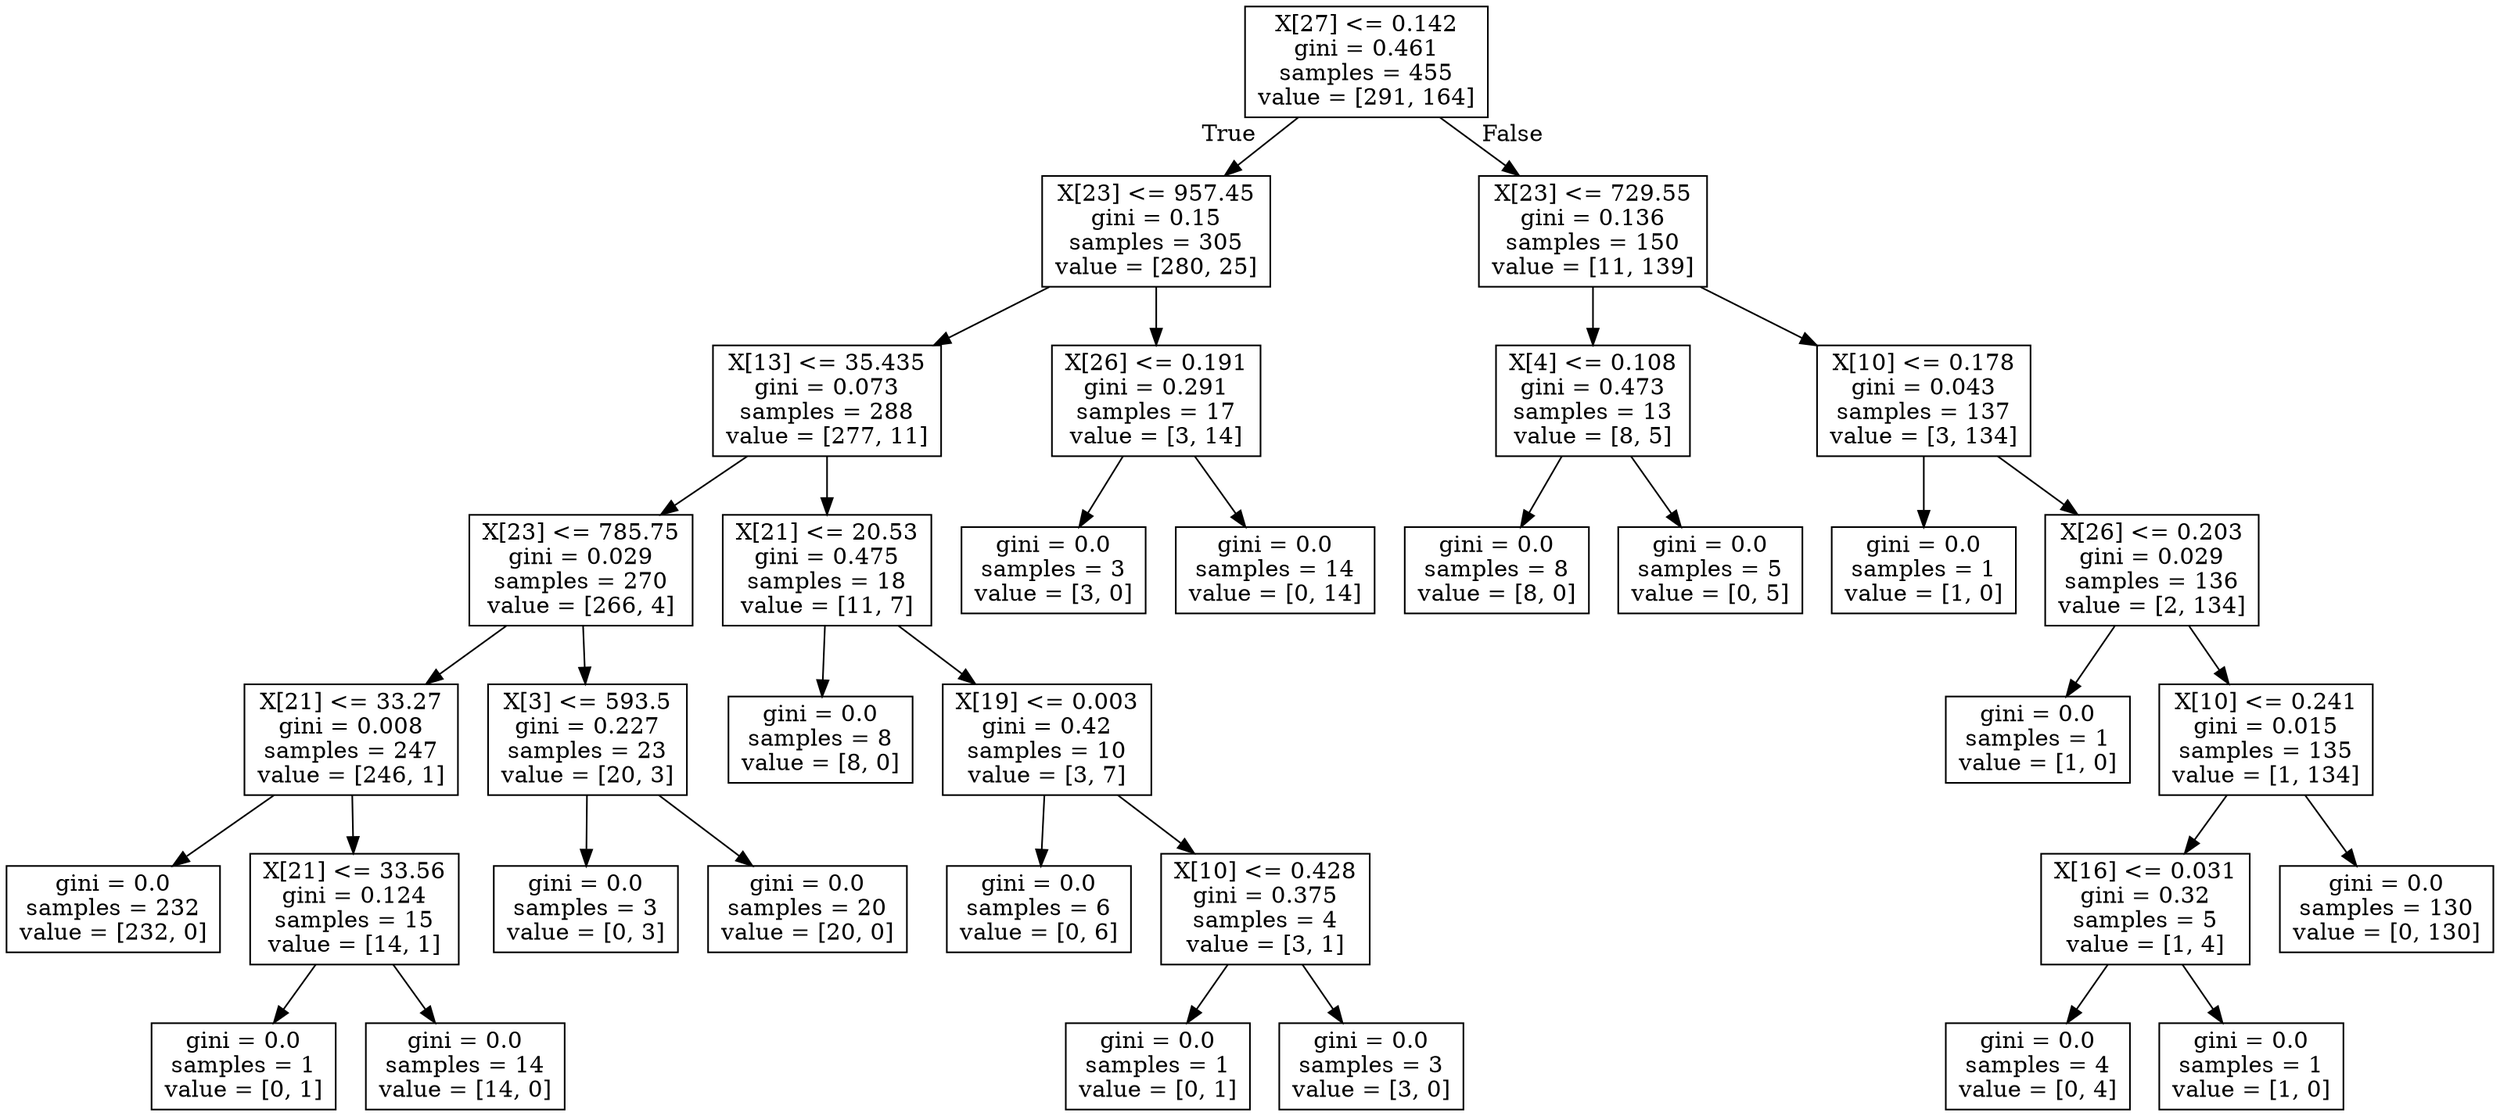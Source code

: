 digraph Tree {
node [shape=box] ;
0 [label="X[27] <= 0.142\ngini = 0.461\nsamples = 455\nvalue = [291, 164]"] ;
1 [label="X[23] <= 957.45\ngini = 0.15\nsamples = 305\nvalue = [280, 25]"] ;
0 -> 1 [labeldistance=2.5, labelangle=45, headlabel="True"] ;
2 [label="X[13] <= 35.435\ngini = 0.073\nsamples = 288\nvalue = [277, 11]"] ;
1 -> 2 ;
3 [label="X[23] <= 785.75\ngini = 0.029\nsamples = 270\nvalue = [266, 4]"] ;
2 -> 3 ;
4 [label="X[21] <= 33.27\ngini = 0.008\nsamples = 247\nvalue = [246, 1]"] ;
3 -> 4 ;
5 [label="gini = 0.0\nsamples = 232\nvalue = [232, 0]"] ;
4 -> 5 ;
6 [label="X[21] <= 33.56\ngini = 0.124\nsamples = 15\nvalue = [14, 1]"] ;
4 -> 6 ;
7 [label="gini = 0.0\nsamples = 1\nvalue = [0, 1]"] ;
6 -> 7 ;
8 [label="gini = 0.0\nsamples = 14\nvalue = [14, 0]"] ;
6 -> 8 ;
9 [label="X[3] <= 593.5\ngini = 0.227\nsamples = 23\nvalue = [20, 3]"] ;
3 -> 9 ;
10 [label="gini = 0.0\nsamples = 3\nvalue = [0, 3]"] ;
9 -> 10 ;
11 [label="gini = 0.0\nsamples = 20\nvalue = [20, 0]"] ;
9 -> 11 ;
12 [label="X[21] <= 20.53\ngini = 0.475\nsamples = 18\nvalue = [11, 7]"] ;
2 -> 12 ;
13 [label="gini = 0.0\nsamples = 8\nvalue = [8, 0]"] ;
12 -> 13 ;
14 [label="X[19] <= 0.003\ngini = 0.42\nsamples = 10\nvalue = [3, 7]"] ;
12 -> 14 ;
15 [label="gini = 0.0\nsamples = 6\nvalue = [0, 6]"] ;
14 -> 15 ;
16 [label="X[10] <= 0.428\ngini = 0.375\nsamples = 4\nvalue = [3, 1]"] ;
14 -> 16 ;
17 [label="gini = 0.0\nsamples = 1\nvalue = [0, 1]"] ;
16 -> 17 ;
18 [label="gini = 0.0\nsamples = 3\nvalue = [3, 0]"] ;
16 -> 18 ;
19 [label="X[26] <= 0.191\ngini = 0.291\nsamples = 17\nvalue = [3, 14]"] ;
1 -> 19 ;
20 [label="gini = 0.0\nsamples = 3\nvalue = [3, 0]"] ;
19 -> 20 ;
21 [label="gini = 0.0\nsamples = 14\nvalue = [0, 14]"] ;
19 -> 21 ;
22 [label="X[23] <= 729.55\ngini = 0.136\nsamples = 150\nvalue = [11, 139]"] ;
0 -> 22 [labeldistance=2.5, labelangle=-45, headlabel="False"] ;
23 [label="X[4] <= 0.108\ngini = 0.473\nsamples = 13\nvalue = [8, 5]"] ;
22 -> 23 ;
24 [label="gini = 0.0\nsamples = 8\nvalue = [8, 0]"] ;
23 -> 24 ;
25 [label="gini = 0.0\nsamples = 5\nvalue = [0, 5]"] ;
23 -> 25 ;
26 [label="X[10] <= 0.178\ngini = 0.043\nsamples = 137\nvalue = [3, 134]"] ;
22 -> 26 ;
27 [label="gini = 0.0\nsamples = 1\nvalue = [1, 0]"] ;
26 -> 27 ;
28 [label="X[26] <= 0.203\ngini = 0.029\nsamples = 136\nvalue = [2, 134]"] ;
26 -> 28 ;
29 [label="gini = 0.0\nsamples = 1\nvalue = [1, 0]"] ;
28 -> 29 ;
30 [label="X[10] <= 0.241\ngini = 0.015\nsamples = 135\nvalue = [1, 134]"] ;
28 -> 30 ;
31 [label="X[16] <= 0.031\ngini = 0.32\nsamples = 5\nvalue = [1, 4]"] ;
30 -> 31 ;
32 [label="gini = 0.0\nsamples = 4\nvalue = [0, 4]"] ;
31 -> 32 ;
33 [label="gini = 0.0\nsamples = 1\nvalue = [1, 0]"] ;
31 -> 33 ;
34 [label="gini = 0.0\nsamples = 130\nvalue = [0, 130]"] ;
30 -> 34 ;
}